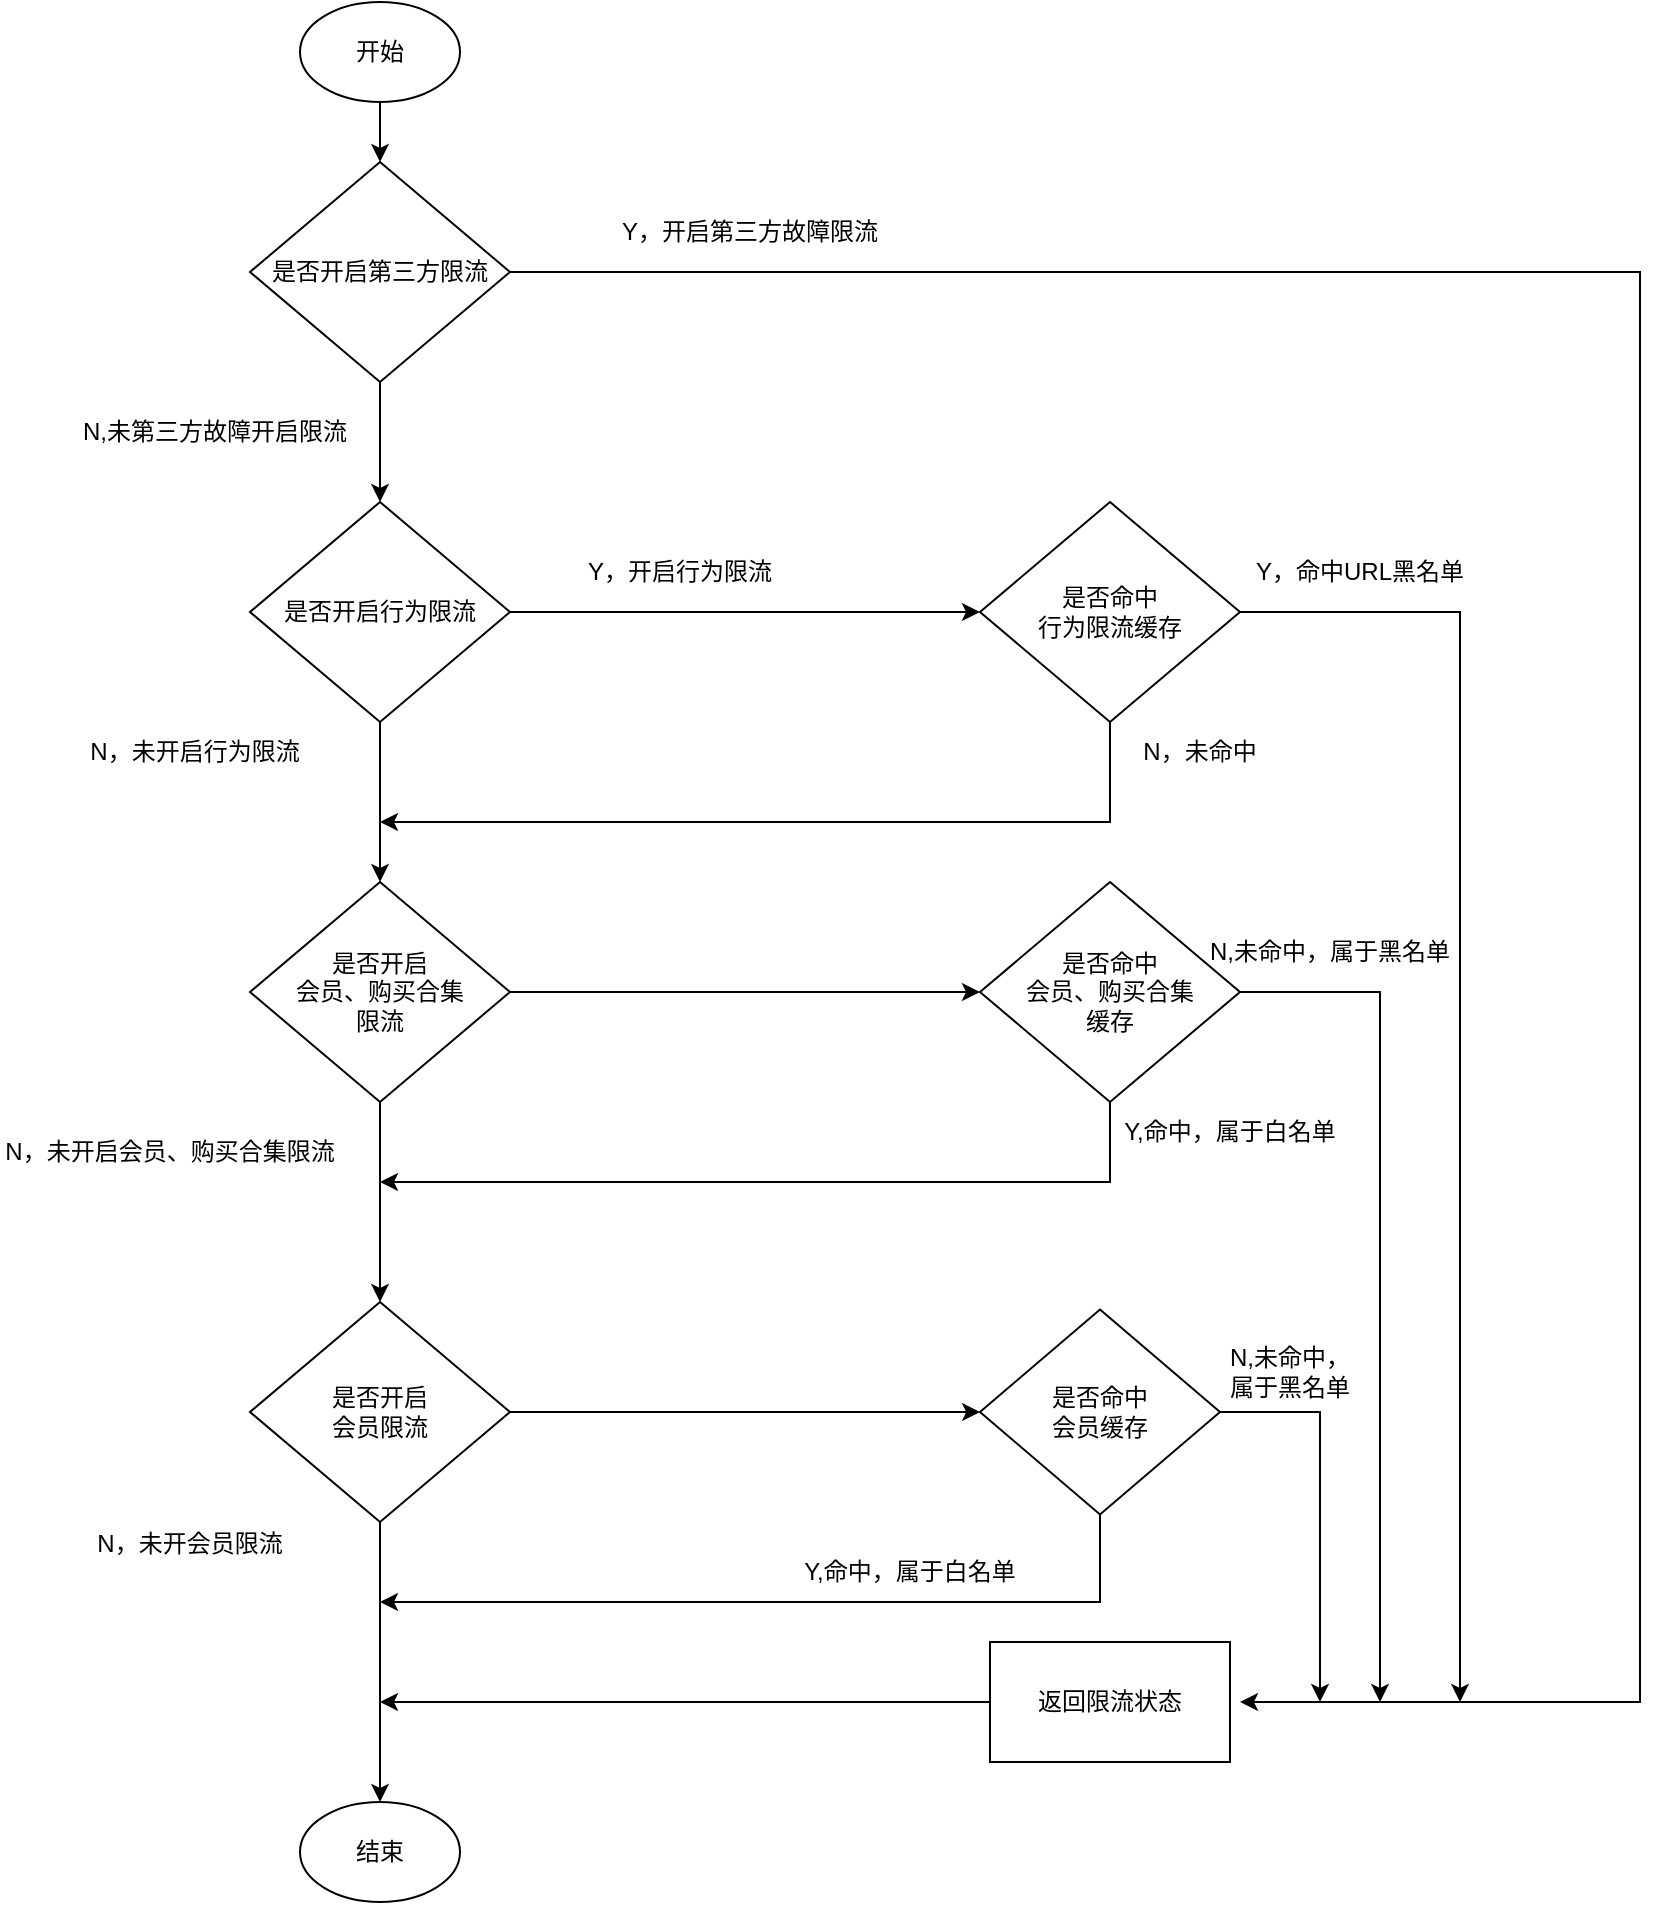 <mxfile version="18.0.8" type="github">
  <diagram id="t5WRRw7tWUzWlsUwgCJq" name="第 1 页">
    <mxGraphModel dx="1662" dy="762" grid="1" gridSize="10" guides="1" tooltips="1" connect="1" arrows="1" fold="1" page="1" pageScale="1" pageWidth="2339" pageHeight="3300" math="0" shadow="0">
      <root>
        <mxCell id="0" />
        <mxCell id="1" parent="0" />
        <mxCell id="qTCErR7RIJ27b2Tfh1Eh-13" style="edgeStyle=orthogonalEdgeStyle;rounded=0;orthogonalLoop=1;jettySize=auto;html=1;entryX=0.5;entryY=0;entryDx=0;entryDy=0;" parent="1" source="qTCErR7RIJ27b2Tfh1Eh-1" target="qTCErR7RIJ27b2Tfh1Eh-2" edge="1">
          <mxGeometry relative="1" as="geometry" />
        </mxCell>
        <mxCell id="qTCErR7RIJ27b2Tfh1Eh-1" value="开始" style="ellipse;whiteSpace=wrap;html=1;" parent="1" vertex="1">
          <mxGeometry x="550" y="80" width="80" height="50" as="geometry" />
        </mxCell>
        <mxCell id="qTCErR7RIJ27b2Tfh1Eh-14" style="edgeStyle=orthogonalEdgeStyle;rounded=0;orthogonalLoop=1;jettySize=auto;html=1;" parent="1" source="qTCErR7RIJ27b2Tfh1Eh-2" edge="1">
          <mxGeometry relative="1" as="geometry">
            <mxPoint x="1020" y="930" as="targetPoint" />
            <Array as="points">
              <mxPoint x="1220" y="215" />
              <mxPoint x="1220" y="930" />
            </Array>
          </mxGeometry>
        </mxCell>
        <mxCell id="qTCErR7RIJ27b2Tfh1Eh-16" style="edgeStyle=orthogonalEdgeStyle;rounded=0;orthogonalLoop=1;jettySize=auto;html=1;entryX=0.5;entryY=0;entryDx=0;entryDy=0;" parent="1" source="qTCErR7RIJ27b2Tfh1Eh-2" target="qTCErR7RIJ27b2Tfh1Eh-6" edge="1">
          <mxGeometry relative="1" as="geometry" />
        </mxCell>
        <mxCell id="qTCErR7RIJ27b2Tfh1Eh-2" value="是否开启第三方限流" style="rhombus;whiteSpace=wrap;html=1;" parent="1" vertex="1">
          <mxGeometry x="525" y="160" width="130" height="110" as="geometry" />
        </mxCell>
        <mxCell id="qTCErR7RIJ27b2Tfh1Eh-18" value="" style="edgeStyle=orthogonalEdgeStyle;rounded=0;orthogonalLoop=1;jettySize=auto;html=1;" parent="1" source="qTCErR7RIJ27b2Tfh1Eh-6" target="qTCErR7RIJ27b2Tfh1Eh-17" edge="1">
          <mxGeometry relative="1" as="geometry" />
        </mxCell>
        <mxCell id="qTCErR7RIJ27b2Tfh1Eh-24" style="edgeStyle=orthogonalEdgeStyle;rounded=0;orthogonalLoop=1;jettySize=auto;html=1;exitX=0.5;exitY=1;exitDx=0;exitDy=0;entryX=0.5;entryY=0;entryDx=0;entryDy=0;" parent="1" source="qTCErR7RIJ27b2Tfh1Eh-6" target="qTCErR7RIJ27b2Tfh1Eh-7" edge="1">
          <mxGeometry relative="1" as="geometry" />
        </mxCell>
        <mxCell id="qTCErR7RIJ27b2Tfh1Eh-6" value="是否开启行为限流" style="rhombus;whiteSpace=wrap;html=1;" parent="1" vertex="1">
          <mxGeometry x="525" y="330" width="130" height="110" as="geometry" />
        </mxCell>
        <mxCell id="qTCErR7RIJ27b2Tfh1Eh-28" style="edgeStyle=orthogonalEdgeStyle;rounded=0;orthogonalLoop=1;jettySize=auto;html=1;exitX=0.5;exitY=1;exitDx=0;exitDy=0;entryX=0.5;entryY=0;entryDx=0;entryDy=0;" parent="1" source="qTCErR7RIJ27b2Tfh1Eh-7" target="qTCErR7RIJ27b2Tfh1Eh-8" edge="1">
          <mxGeometry relative="1" as="geometry" />
        </mxCell>
        <mxCell id="qTCErR7RIJ27b2Tfh1Eh-31" value="" style="edgeStyle=orthogonalEdgeStyle;rounded=0;orthogonalLoop=1;jettySize=auto;html=1;" parent="1" source="qTCErR7RIJ27b2Tfh1Eh-7" target="qTCErR7RIJ27b2Tfh1Eh-30" edge="1">
          <mxGeometry relative="1" as="geometry" />
        </mxCell>
        <mxCell id="qTCErR7RIJ27b2Tfh1Eh-7" value="是否开启&lt;br&gt;会员、购买合集&lt;br&gt;限流" style="rhombus;whiteSpace=wrap;html=1;" parent="1" vertex="1">
          <mxGeometry x="525" y="520" width="130" height="110" as="geometry" />
        </mxCell>
        <mxCell id="qTCErR7RIJ27b2Tfh1Eh-11" style="edgeStyle=orthogonalEdgeStyle;rounded=0;orthogonalLoop=1;jettySize=auto;html=1;entryX=0.5;entryY=0;entryDx=0;entryDy=0;" parent="1" source="qTCErR7RIJ27b2Tfh1Eh-8" target="qTCErR7RIJ27b2Tfh1Eh-9" edge="1">
          <mxGeometry relative="1" as="geometry" />
        </mxCell>
        <mxCell id="qTCErR7RIJ27b2Tfh1Eh-37" value="" style="edgeStyle=orthogonalEdgeStyle;rounded=0;orthogonalLoop=1;jettySize=auto;html=1;" parent="1" source="qTCErR7RIJ27b2Tfh1Eh-8" target="qTCErR7RIJ27b2Tfh1Eh-36" edge="1">
          <mxGeometry relative="1" as="geometry" />
        </mxCell>
        <mxCell id="qTCErR7RIJ27b2Tfh1Eh-8" value="是否开启&lt;br&gt;会员限流" style="rhombus;whiteSpace=wrap;html=1;" parent="1" vertex="1">
          <mxGeometry x="525" y="730" width="130" height="110" as="geometry" />
        </mxCell>
        <mxCell id="qTCErR7RIJ27b2Tfh1Eh-9" value="结束" style="ellipse;whiteSpace=wrap;html=1;" parent="1" vertex="1">
          <mxGeometry x="550" y="980" width="80" height="50" as="geometry" />
        </mxCell>
        <mxCell id="qTCErR7RIJ27b2Tfh1Eh-45" style="edgeStyle=orthogonalEdgeStyle;rounded=0;orthogonalLoop=1;jettySize=auto;html=1;" parent="1" source="qTCErR7RIJ27b2Tfh1Eh-10" edge="1">
          <mxGeometry relative="1" as="geometry">
            <mxPoint x="590" y="930" as="targetPoint" />
          </mxGeometry>
        </mxCell>
        <mxCell id="qTCErR7RIJ27b2Tfh1Eh-10" value="返回限流状态" style="rounded=0;whiteSpace=wrap;html=1;" parent="1" vertex="1">
          <mxGeometry x="895" y="900" width="120" height="60" as="geometry" />
        </mxCell>
        <mxCell id="qTCErR7RIJ27b2Tfh1Eh-15" value="Y，开启第三方故障限流" style="text;html=1;strokeColor=none;fillColor=none;align=center;verticalAlign=middle;whiteSpace=wrap;rounded=0;" parent="1" vertex="1">
          <mxGeometry x="690" y="180" width="170" height="30" as="geometry" />
        </mxCell>
        <mxCell id="qTCErR7RIJ27b2Tfh1Eh-22" style="edgeStyle=orthogonalEdgeStyle;rounded=0;orthogonalLoop=1;jettySize=auto;html=1;" parent="1" source="qTCErR7RIJ27b2Tfh1Eh-17" edge="1">
          <mxGeometry relative="1" as="geometry">
            <mxPoint x="1130" y="930" as="targetPoint" />
            <Array as="points">
              <mxPoint x="1130" y="385" />
            </Array>
          </mxGeometry>
        </mxCell>
        <mxCell id="qTCErR7RIJ27b2Tfh1Eh-25" style="edgeStyle=orthogonalEdgeStyle;rounded=0;orthogonalLoop=1;jettySize=auto;html=1;" parent="1" source="qTCErR7RIJ27b2Tfh1Eh-17" edge="1">
          <mxGeometry relative="1" as="geometry">
            <mxPoint x="590" y="490" as="targetPoint" />
            <Array as="points">
              <mxPoint x="955" y="490" />
            </Array>
          </mxGeometry>
        </mxCell>
        <mxCell id="qTCErR7RIJ27b2Tfh1Eh-17" value="是否命中&lt;br&gt;行为限流缓存" style="rhombus;whiteSpace=wrap;html=1;" parent="1" vertex="1">
          <mxGeometry x="890" y="330" width="130" height="110" as="geometry" />
        </mxCell>
        <mxCell id="qTCErR7RIJ27b2Tfh1Eh-19" value="N,未第三方故障开启限流" style="text;html=1;strokeColor=none;fillColor=none;align=center;verticalAlign=middle;whiteSpace=wrap;rounded=0;" parent="1" vertex="1">
          <mxGeometry x="435" y="280" width="145" height="30" as="geometry" />
        </mxCell>
        <mxCell id="qTCErR7RIJ27b2Tfh1Eh-20" value="Y，开启行为限流" style="text;html=1;strokeColor=none;fillColor=none;align=center;verticalAlign=middle;whiteSpace=wrap;rounded=0;" parent="1" vertex="1">
          <mxGeometry x="690" y="350" width="100" height="30" as="geometry" />
        </mxCell>
        <mxCell id="qTCErR7RIJ27b2Tfh1Eh-23" value="Y，命中URL黑名单" style="text;html=1;strokeColor=none;fillColor=none;align=center;verticalAlign=middle;whiteSpace=wrap;rounded=0;" parent="1" vertex="1">
          <mxGeometry x="1020" y="350" width="120" height="30" as="geometry" />
        </mxCell>
        <mxCell id="qTCErR7RIJ27b2Tfh1Eh-26" value="N，未命中" style="text;html=1;strokeColor=none;fillColor=none;align=center;verticalAlign=middle;whiteSpace=wrap;rounded=0;" parent="1" vertex="1">
          <mxGeometry x="940" y="440" width="120" height="30" as="geometry" />
        </mxCell>
        <mxCell id="qTCErR7RIJ27b2Tfh1Eh-27" value="N，未开启行为限流" style="text;html=1;strokeColor=none;fillColor=none;align=center;verticalAlign=middle;whiteSpace=wrap;rounded=0;" parent="1" vertex="1">
          <mxGeometry x="435" y="440" width="125" height="30" as="geometry" />
        </mxCell>
        <mxCell id="qTCErR7RIJ27b2Tfh1Eh-32" style="edgeStyle=orthogonalEdgeStyle;rounded=0;orthogonalLoop=1;jettySize=auto;html=1;" parent="1" source="qTCErR7RIJ27b2Tfh1Eh-30" edge="1">
          <mxGeometry relative="1" as="geometry">
            <mxPoint x="1090" y="930" as="targetPoint" />
            <Array as="points">
              <mxPoint x="1090" y="575" />
            </Array>
          </mxGeometry>
        </mxCell>
        <mxCell id="qTCErR7RIJ27b2Tfh1Eh-34" style="edgeStyle=orthogonalEdgeStyle;rounded=0;orthogonalLoop=1;jettySize=auto;html=1;" parent="1" source="qTCErR7RIJ27b2Tfh1Eh-30" edge="1">
          <mxGeometry relative="1" as="geometry">
            <mxPoint x="590" y="670" as="targetPoint" />
            <Array as="points">
              <mxPoint x="955" y="670" />
            </Array>
          </mxGeometry>
        </mxCell>
        <mxCell id="qTCErR7RIJ27b2Tfh1Eh-30" value="是否命中&lt;br&gt;会员、购买合集&lt;br&gt;缓存" style="rhombus;whiteSpace=wrap;html=1;" parent="1" vertex="1">
          <mxGeometry x="890" y="520" width="130" height="110" as="geometry" />
        </mxCell>
        <mxCell id="qTCErR7RIJ27b2Tfh1Eh-33" value="N,未命中，属于黑名单" style="text;html=1;strokeColor=none;fillColor=none;align=center;verticalAlign=middle;whiteSpace=wrap;rounded=0;" parent="1" vertex="1">
          <mxGeometry x="1000" y="540" width="130" height="30" as="geometry" />
        </mxCell>
        <mxCell id="qTCErR7RIJ27b2Tfh1Eh-35" value="Y,命中，属于白名单" style="text;html=1;strokeColor=none;fillColor=none;align=center;verticalAlign=middle;whiteSpace=wrap;rounded=0;" parent="1" vertex="1">
          <mxGeometry x="950" y="630" width="130" height="30" as="geometry" />
        </mxCell>
        <mxCell id="qTCErR7RIJ27b2Tfh1Eh-40" style="edgeStyle=orthogonalEdgeStyle;rounded=0;orthogonalLoop=1;jettySize=auto;html=1;" parent="1" source="qTCErR7RIJ27b2Tfh1Eh-36" edge="1">
          <mxGeometry relative="1" as="geometry">
            <mxPoint x="1060" y="930" as="targetPoint" />
            <Array as="points">
              <mxPoint x="1060" y="785" />
            </Array>
          </mxGeometry>
        </mxCell>
        <mxCell id="qTCErR7RIJ27b2Tfh1Eh-44" style="edgeStyle=orthogonalEdgeStyle;rounded=0;orthogonalLoop=1;jettySize=auto;html=1;" parent="1" source="qTCErR7RIJ27b2Tfh1Eh-36" edge="1">
          <mxGeometry relative="1" as="geometry">
            <mxPoint x="590" y="880" as="targetPoint" />
            <Array as="points">
              <mxPoint x="950" y="880" />
            </Array>
          </mxGeometry>
        </mxCell>
        <mxCell id="qTCErR7RIJ27b2Tfh1Eh-36" value="是否命中&lt;br&gt;会员缓存" style="rhombus;whiteSpace=wrap;html=1;" parent="1" vertex="1">
          <mxGeometry x="890" y="733.75" width="120" height="102.5" as="geometry" />
        </mxCell>
        <mxCell id="qTCErR7RIJ27b2Tfh1Eh-41" value="N,未命中，&lt;br&gt;属于黑名单" style="text;html=1;strokeColor=none;fillColor=none;align=center;verticalAlign=middle;whiteSpace=wrap;rounded=0;" parent="1" vertex="1">
          <mxGeometry x="980" y="750" width="130" height="30" as="geometry" />
        </mxCell>
        <mxCell id="qTCErR7RIJ27b2Tfh1Eh-46" value="Y,命中，属于白名单" style="text;html=1;strokeColor=none;fillColor=none;align=center;verticalAlign=middle;whiteSpace=wrap;rounded=0;" parent="1" vertex="1">
          <mxGeometry x="790" y="850" width="130" height="30" as="geometry" />
        </mxCell>
        <mxCell id="qTCErR7RIJ27b2Tfh1Eh-47" value="N，未开启会员、购买合集限流" style="text;html=1;strokeColor=none;fillColor=none;align=center;verticalAlign=middle;whiteSpace=wrap;rounded=0;" parent="1" vertex="1">
          <mxGeometry x="400" y="640" width="170" height="30" as="geometry" />
        </mxCell>
        <mxCell id="qTCErR7RIJ27b2Tfh1Eh-48" value="N，未开会员限流" style="text;html=1;strokeColor=none;fillColor=none;align=center;verticalAlign=middle;whiteSpace=wrap;rounded=0;" parent="1" vertex="1">
          <mxGeometry x="410" y="836.25" width="170" height="30" as="geometry" />
        </mxCell>
      </root>
    </mxGraphModel>
  </diagram>
</mxfile>
